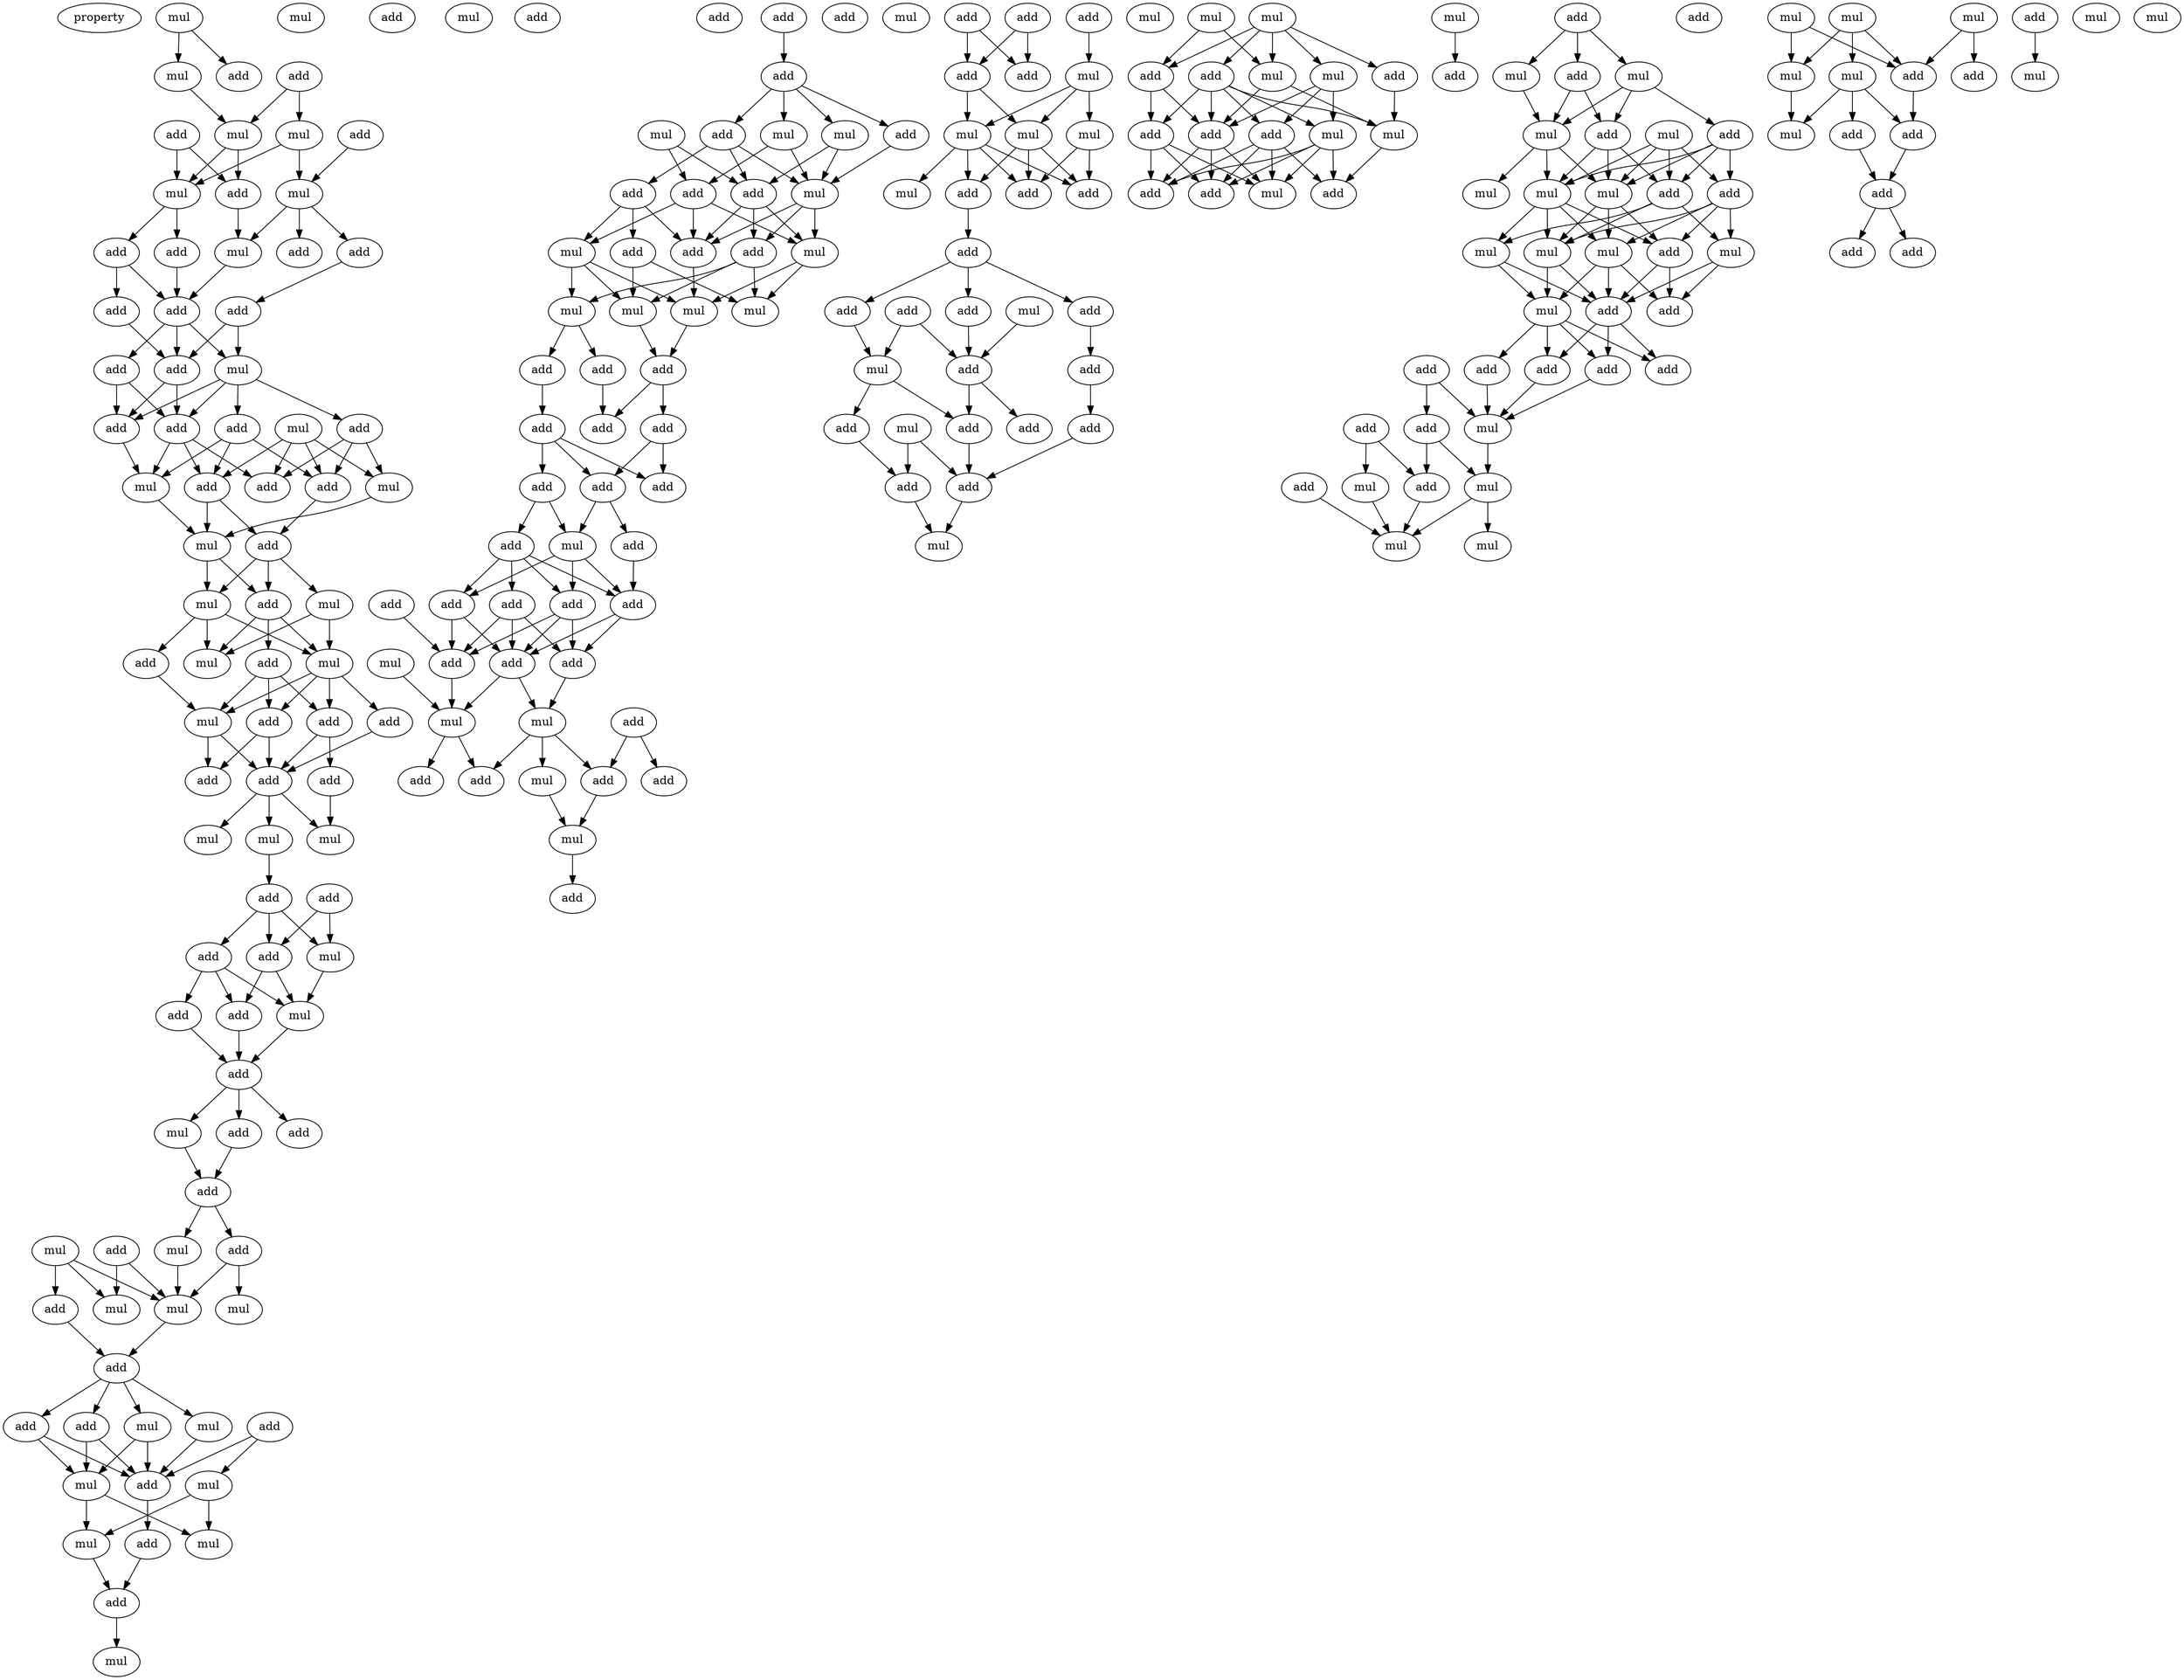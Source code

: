 digraph {
    node [fontcolor=black]
    property [mul=2,lf=2.0]
    0 [ label = mul ];
    1 [ label = add ];
    2 [ label = mul ];
    3 [ label = mul ];
    4 [ label = add ];
    5 [ label = add ];
    6 [ label = add ];
    7 [ label = mul ];
    8 [ label = mul ];
    9 [ label = mul ];
    10 [ label = add ];
    11 [ label = mul ];
    12 [ label = add ];
    13 [ label = add ];
    14 [ label = mul ];
    15 [ label = add ];
    16 [ label = add ];
    17 [ label = add ];
    18 [ label = add ];
    19 [ label = add ];
    20 [ label = add ];
    21 [ label = mul ];
    22 [ label = add ];
    23 [ label = add ];
    24 [ label = add ];
    25 [ label = add ];
    26 [ label = mul ];
    27 [ label = add ];
    28 [ label = add ];
    29 [ label = mul ];
    30 [ label = mul ];
    31 [ label = add ];
    32 [ label = add ];
    33 [ label = add ];
    34 [ label = mul ];
    35 [ label = add ];
    36 [ label = mul ];
    37 [ label = mul ];
    38 [ label = add ];
    39 [ label = mul ];
    40 [ label = mul ];
    41 [ label = add ];
    42 [ label = mul ];
    43 [ label = add ];
    44 [ label = add ];
    45 [ label = add ];
    46 [ label = add ];
    47 [ label = add ];
    48 [ label = add ];
    49 [ label = mul ];
    50 [ label = mul ];
    51 [ label = mul ];
    52 [ label = add ];
    53 [ label = add ];
    54 [ label = add ];
    55 [ label = mul ];
    56 [ label = add ];
    57 [ label = add ];
    58 [ label = add ];
    59 [ label = add ];
    60 [ label = mul ];
    61 [ label = add ];
    62 [ label = add ];
    63 [ label = mul ];
    64 [ label = mul ];
    65 [ label = add ];
    66 [ label = add ];
    67 [ label = mul ];
    68 [ label = mul ];
    69 [ label = add ];
    70 [ label = add ];
    71 [ label = mul ];
    72 [ label = add ];
    73 [ label = mul ];
    74 [ label = mul ];
    75 [ label = add ];
    76 [ label = add ];
    77 [ label = add ];
    78 [ label = add ];
    79 [ label = mul ];
    80 [ label = add ];
    81 [ label = mul ];
    82 [ label = mul ];
    83 [ label = mul ];
    84 [ label = add ];
    85 [ label = add ];
    86 [ label = add ];
    87 [ label = mul ];
    88 [ label = mul ];
    89 [ label = add ];
    90 [ label = mul ];
    91 [ label = add ];
    92 [ label = add ];
    93 [ label = add ];
    94 [ label = add ];
    95 [ label = mul ];
    96 [ label = mul ];
    97 [ label = mul ];
    98 [ label = add ];
    99 [ label = add ];
    100 [ label = mul ];
    101 [ label = add ];
    102 [ label = add ];
    103 [ label = add ];
    104 [ label = add ];
    105 [ label = mul ];
    106 [ label = mul ];
    107 [ label = add ];
    108 [ label = mul ];
    109 [ label = mul ];
    110 [ label = mul ];
    111 [ label = mul ];
    112 [ label = add ];
    113 [ label = add ];
    114 [ label = add ];
    115 [ label = add ];
    116 [ label = add ];
    117 [ label = add ];
    118 [ label = add ];
    119 [ label = add ];
    120 [ label = add ];
    121 [ label = mul ];
    122 [ label = add ];
    123 [ label = add ];
    124 [ label = add ];
    125 [ label = add ];
    126 [ label = add ];
    127 [ label = add ];
    128 [ label = add ];
    129 [ label = add ];
    130 [ label = add ];
    131 [ label = add ];
    132 [ label = mul ];
    133 [ label = mul ];
    134 [ label = add ];
    135 [ label = mul ];
    136 [ label = mul ];
    137 [ label = add ];
    138 [ label = add ];
    139 [ label = add ];
    140 [ label = add ];
    141 [ label = mul ];
    142 [ label = add ];
    143 [ label = mul ];
    144 [ label = add ];
    145 [ label = add ];
    146 [ label = add ];
    147 [ label = add ];
    148 [ label = add ];
    149 [ label = mul ];
    150 [ label = mul ];
    151 [ label = mul ];
    152 [ label = mul ];
    153 [ label = mul ];
    154 [ label = add ];
    155 [ label = mul ];
    156 [ label = add ];
    157 [ label = add ];
    158 [ label = add ];
    159 [ label = add ];
    160 [ label = add ];
    161 [ label = mul ];
    162 [ label = add ];
    163 [ label = add ];
    164 [ label = add ];
    165 [ label = mul ];
    166 [ label = add ];
    167 [ label = add ];
    168 [ label = add ];
    169 [ label = mul ];
    170 [ label = add ];
    171 [ label = add ];
    172 [ label = add ];
    173 [ label = add ];
    174 [ label = mul ];
    175 [ label = mul ];
    176 [ label = mul ];
    177 [ label = mul ];
    178 [ label = add ];
    179 [ label = mul ];
    180 [ label = add ];
    181 [ label = add ];
    182 [ label = mul ];
    183 [ label = add ];
    184 [ label = add ];
    185 [ label = add ];
    186 [ label = mul ];
    187 [ label = mul ];
    188 [ label = add ];
    189 [ label = add ];
    190 [ label = add ];
    191 [ label = mul ];
    192 [ label = add ];
    193 [ label = add ];
    194 [ label = add ];
    195 [ label = mul ];
    196 [ label = mul ];
    197 [ label = mul ];
    198 [ label = mul ];
    199 [ label = add ];
    200 [ label = add ];
    201 [ label = add ];
    202 [ label = mul ];
    203 [ label = mul ];
    204 [ label = add ];
    205 [ label = mul ];
    206 [ label = mul ];
    207 [ label = mul ];
    208 [ label = mul ];
    209 [ label = mul ];
    210 [ label = add ];
    211 [ label = add ];
    212 [ label = add ];
    213 [ label = mul ];
    214 [ label = add ];
    215 [ label = add ];
    216 [ label = add ];
    217 [ label = add ];
    218 [ label = add ];
    219 [ label = add ];
    220 [ label = add ];
    221 [ label = mul ];
    222 [ label = add ];
    223 [ label = add ];
    224 [ label = mul ];
    225 [ label = mul ];
    226 [ label = mul ];
    227 [ label = mul ];
    228 [ label = add ];
    229 [ label = mul ];
    230 [ label = mul ];
    231 [ label = mul ];
    232 [ label = add ];
    233 [ label = mul ];
    234 [ label = add ];
    235 [ label = mul ];
    236 [ label = add ];
    237 [ label = mul ];
    238 [ label = mul ];
    239 [ label = add ];
    240 [ label = add ];
    241 [ label = add ];
    242 [ label = add ];
    243 [ label = mul ];
    244 [ label = add ];
    245 [ label = mul ];
    0 -> 3 [ name = 0 ];
    0 -> 4 [ name = 1 ];
    1 -> 7 [ name = 2 ];
    1 -> 8 [ name = 3 ];
    3 -> 8 [ name = 4 ];
    5 -> 9 [ name = 5 ];
    5 -> 10 [ name = 6 ];
    6 -> 11 [ name = 7 ];
    7 -> 9 [ name = 8 ];
    7 -> 11 [ name = 9 ];
    8 -> 9 [ name = 10 ];
    8 -> 10 [ name = 11 ];
    9 -> 13 [ name = 12 ];
    9 -> 16 [ name = 13 ];
    10 -> 14 [ name = 14 ];
    11 -> 12 [ name = 15 ];
    11 -> 14 [ name = 16 ];
    11 -> 15 [ name = 17 ];
    13 -> 17 [ name = 18 ];
    13 -> 18 [ name = 19 ];
    14 -> 17 [ name = 20 ];
    15 -> 19 [ name = 21 ];
    16 -> 17 [ name = 22 ];
    17 -> 20 [ name = 23 ];
    17 -> 21 [ name = 24 ];
    17 -> 22 [ name = 25 ];
    18 -> 20 [ name = 26 ];
    19 -> 20 [ name = 27 ];
    19 -> 21 [ name = 28 ];
    20 -> 24 [ name = 29 ];
    20 -> 27 [ name = 30 ];
    21 -> 23 [ name = 31 ];
    21 -> 24 [ name = 32 ];
    21 -> 25 [ name = 33 ];
    21 -> 27 [ name = 34 ];
    22 -> 24 [ name = 35 ];
    22 -> 27 [ name = 36 ];
    23 -> 28 [ name = 37 ];
    23 -> 29 [ name = 38 ];
    23 -> 31 [ name = 39 ];
    24 -> 30 [ name = 40 ];
    24 -> 31 [ name = 41 ];
    24 -> 32 [ name = 42 ];
    25 -> 28 [ name = 43 ];
    25 -> 30 [ name = 44 ];
    25 -> 32 [ name = 45 ];
    26 -> 28 [ name = 46 ];
    26 -> 29 [ name = 47 ];
    26 -> 31 [ name = 48 ];
    26 -> 32 [ name = 49 ];
    27 -> 30 [ name = 50 ];
    28 -> 33 [ name = 51 ];
    29 -> 34 [ name = 52 ];
    30 -> 34 [ name = 53 ];
    32 -> 33 [ name = 54 ];
    32 -> 34 [ name = 55 ];
    33 -> 35 [ name = 56 ];
    33 -> 36 [ name = 57 ];
    33 -> 37 [ name = 58 ];
    34 -> 35 [ name = 59 ];
    34 -> 36 [ name = 60 ];
    35 -> 39 [ name = 61 ];
    35 -> 40 [ name = 62 ];
    35 -> 41 [ name = 63 ];
    36 -> 38 [ name = 64 ];
    36 -> 39 [ name = 65 ];
    36 -> 40 [ name = 66 ];
    37 -> 39 [ name = 67 ];
    37 -> 40 [ name = 68 ];
    38 -> 42 [ name = 69 ];
    39 -> 42 [ name = 70 ];
    39 -> 43 [ name = 71 ];
    39 -> 44 [ name = 72 ];
    39 -> 45 [ name = 73 ];
    41 -> 42 [ name = 74 ];
    41 -> 43 [ name = 75 ];
    41 -> 45 [ name = 76 ];
    42 -> 46 [ name = 77 ];
    42 -> 48 [ name = 78 ];
    43 -> 46 [ name = 79 ];
    43 -> 47 [ name = 80 ];
    44 -> 46 [ name = 81 ];
    45 -> 46 [ name = 82 ];
    45 -> 48 [ name = 83 ];
    46 -> 49 [ name = 84 ];
    46 -> 50 [ name = 85 ];
    46 -> 51 [ name = 86 ];
    47 -> 49 [ name = 87 ];
    51 -> 53 [ name = 88 ];
    52 -> 54 [ name = 89 ];
    52 -> 55 [ name = 90 ];
    53 -> 54 [ name = 91 ];
    53 -> 55 [ name = 92 ];
    53 -> 56 [ name = 93 ];
    54 -> 58 [ name = 94 ];
    54 -> 60 [ name = 95 ];
    55 -> 60 [ name = 96 ];
    56 -> 57 [ name = 97 ];
    56 -> 58 [ name = 98 ];
    56 -> 60 [ name = 99 ];
    57 -> 61 [ name = 100 ];
    58 -> 61 [ name = 101 ];
    60 -> 61 [ name = 102 ];
    61 -> 62 [ name = 103 ];
    61 -> 63 [ name = 104 ];
    61 -> 65 [ name = 105 ];
    62 -> 66 [ name = 106 ];
    63 -> 66 [ name = 107 ];
    66 -> 68 [ name = 108 ];
    66 -> 69 [ name = 109 ];
    67 -> 71 [ name = 110 ];
    67 -> 72 [ name = 111 ];
    67 -> 74 [ name = 112 ];
    68 -> 71 [ name = 113 ];
    69 -> 71 [ name = 114 ];
    69 -> 73 [ name = 115 ];
    70 -> 71 [ name = 116 ];
    70 -> 74 [ name = 117 ];
    71 -> 76 [ name = 118 ];
    72 -> 76 [ name = 119 ];
    76 -> 77 [ name = 120 ];
    76 -> 78 [ name = 121 ];
    76 -> 79 [ name = 122 ];
    76 -> 81 [ name = 123 ];
    77 -> 82 [ name = 124 ];
    77 -> 84 [ name = 125 ];
    78 -> 82 [ name = 126 ];
    78 -> 84 [ name = 127 ];
    79 -> 82 [ name = 128 ];
    79 -> 84 [ name = 129 ];
    80 -> 83 [ name = 130 ];
    80 -> 84 [ name = 131 ];
    81 -> 84 [ name = 132 ];
    82 -> 87 [ name = 133 ];
    82 -> 88 [ name = 134 ];
    83 -> 87 [ name = 135 ];
    83 -> 88 [ name = 136 ];
    84 -> 86 [ name = 137 ];
    86 -> 89 [ name = 138 ];
    87 -> 89 [ name = 139 ];
    89 -> 90 [ name = 140 ];
    91 -> 93 [ name = 141 ];
    93 -> 94 [ name = 142 ];
    93 -> 95 [ name = 143 ];
    93 -> 97 [ name = 144 ];
    93 -> 98 [ name = 145 ];
    94 -> 100 [ name = 146 ];
    95 -> 100 [ name = 147 ];
    95 -> 101 [ name = 148 ];
    96 -> 99 [ name = 149 ];
    96 -> 101 [ name = 150 ];
    97 -> 99 [ name = 151 ];
    97 -> 100 [ name = 152 ];
    98 -> 100 [ name = 153 ];
    98 -> 101 [ name = 154 ];
    98 -> 102 [ name = 155 ];
    99 -> 104 [ name = 156 ];
    99 -> 105 [ name = 157 ];
    99 -> 106 [ name = 158 ];
    100 -> 103 [ name = 159 ];
    100 -> 104 [ name = 160 ];
    100 -> 106 [ name = 161 ];
    101 -> 103 [ name = 162 ];
    101 -> 104 [ name = 163 ];
    101 -> 106 [ name = 164 ];
    102 -> 104 [ name = 165 ];
    102 -> 105 [ name = 166 ];
    102 -> 107 [ name = 167 ];
    103 -> 108 [ name = 168 ];
    103 -> 110 [ name = 169 ];
    103 -> 111 [ name = 170 ];
    104 -> 109 [ name = 171 ];
    105 -> 108 [ name = 172 ];
    105 -> 109 [ name = 173 ];
    105 -> 110 [ name = 174 ];
    106 -> 109 [ name = 175 ];
    106 -> 111 [ name = 176 ];
    107 -> 110 [ name = 177 ];
    107 -> 111 [ name = 178 ];
    108 -> 112 [ name = 179 ];
    108 -> 113 [ name = 180 ];
    109 -> 114 [ name = 181 ];
    110 -> 114 [ name = 182 ];
    112 -> 116 [ name = 183 ];
    113 -> 117 [ name = 184 ];
    114 -> 115 [ name = 185 ];
    114 -> 117 [ name = 186 ];
    115 -> 118 [ name = 187 ];
    115 -> 120 [ name = 188 ];
    116 -> 118 [ name = 189 ];
    116 -> 119 [ name = 190 ];
    116 -> 120 [ name = 191 ];
    118 -> 121 [ name = 192 ];
    118 -> 122 [ name = 193 ];
    119 -> 121 [ name = 194 ];
    119 -> 123 [ name = 195 ];
    121 -> 124 [ name = 196 ];
    121 -> 127 [ name = 197 ];
    121 -> 128 [ name = 198 ];
    122 -> 127 [ name = 199 ];
    123 -> 124 [ name = 200 ];
    123 -> 125 [ name = 201 ];
    123 -> 127 [ name = 202 ];
    123 -> 128 [ name = 203 ];
    124 -> 129 [ name = 204 ];
    124 -> 131 [ name = 205 ];
    125 -> 129 [ name = 206 ];
    125 -> 130 [ name = 207 ];
    125 -> 131 [ name = 208 ];
    126 -> 131 [ name = 209 ];
    127 -> 129 [ name = 210 ];
    127 -> 130 [ name = 211 ];
    128 -> 129 [ name = 212 ];
    128 -> 130 [ name = 213 ];
    128 -> 131 [ name = 214 ];
    129 -> 133 [ name = 215 ];
    129 -> 135 [ name = 216 ];
    130 -> 135 [ name = 217 ];
    131 -> 133 [ name = 218 ];
    132 -> 133 [ name = 219 ];
    133 -> 137 [ name = 220 ];
    133 -> 138 [ name = 221 ];
    134 -> 139 [ name = 222 ];
    134 -> 140 [ name = 223 ];
    135 -> 136 [ name = 224 ];
    135 -> 137 [ name = 225 ];
    135 -> 139 [ name = 226 ];
    136 -> 141 [ name = 227 ];
    139 -> 141 [ name = 228 ];
    141 -> 142 [ name = 229 ];
    144 -> 147 [ name = 230 ];
    144 -> 148 [ name = 231 ];
    145 -> 149 [ name = 232 ];
    146 -> 147 [ name = 233 ];
    146 -> 148 [ name = 234 ];
    147 -> 150 [ name = 235 ];
    147 -> 153 [ name = 236 ];
    149 -> 150 [ name = 237 ];
    149 -> 152 [ name = 238 ];
    149 -> 153 [ name = 239 ];
    150 -> 154 [ name = 240 ];
    150 -> 156 [ name = 241 ];
    150 -> 157 [ name = 242 ];
    152 -> 154 [ name = 243 ];
    152 -> 157 [ name = 244 ];
    153 -> 154 [ name = 245 ];
    153 -> 155 [ name = 246 ];
    153 -> 156 [ name = 247 ];
    153 -> 157 [ name = 248 ];
    156 -> 158 [ name = 249 ];
    158 -> 160 [ name = 250 ];
    158 -> 162 [ name = 251 ];
    158 -> 163 [ name = 252 ];
    159 -> 164 [ name = 253 ];
    159 -> 165 [ name = 254 ];
    160 -> 164 [ name = 255 ];
    161 -> 164 [ name = 256 ];
    162 -> 166 [ name = 257 ];
    163 -> 165 [ name = 258 ];
    164 -> 168 [ name = 259 ];
    164 -> 170 [ name = 260 ];
    165 -> 168 [ name = 261 ];
    165 -> 171 [ name = 262 ];
    166 -> 167 [ name = 263 ];
    167 -> 173 [ name = 264 ];
    168 -> 173 [ name = 265 ];
    169 -> 172 [ name = 266 ];
    169 -> 173 [ name = 267 ];
    171 -> 172 [ name = 268 ];
    172 -> 174 [ name = 269 ];
    173 -> 174 [ name = 270 ];
    175 -> 177 [ name = 271 ];
    175 -> 178 [ name = 272 ];
    175 -> 179 [ name = 273 ];
    175 -> 180 [ name = 274 ];
    175 -> 181 [ name = 275 ];
    176 -> 178 [ name = 276 ];
    176 -> 179 [ name = 277 ];
    177 -> 182 [ name = 278 ];
    177 -> 184 [ name = 279 ];
    177 -> 185 [ name = 280 ];
    178 -> 183 [ name = 281 ];
    178 -> 184 [ name = 282 ];
    179 -> 184 [ name = 283 ];
    179 -> 186 [ name = 284 ];
    180 -> 182 [ name = 285 ];
    180 -> 183 [ name = 286 ];
    180 -> 184 [ name = 287 ];
    180 -> 185 [ name = 288 ];
    180 -> 186 [ name = 289 ];
    181 -> 186 [ name = 290 ];
    182 -> 188 [ name = 291 ];
    182 -> 189 [ name = 292 ];
    182 -> 190 [ name = 293 ];
    182 -> 191 [ name = 294 ];
    183 -> 188 [ name = 295 ];
    183 -> 189 [ name = 296 ];
    183 -> 191 [ name = 297 ];
    184 -> 188 [ name = 298 ];
    184 -> 189 [ name = 299 ];
    184 -> 191 [ name = 300 ];
    185 -> 188 [ name = 301 ];
    185 -> 189 [ name = 302 ];
    185 -> 190 [ name = 303 ];
    185 -> 191 [ name = 304 ];
    186 -> 190 [ name = 305 ];
    187 -> 192 [ name = 306 ];
    193 -> 194 [ name = 307 ];
    193 -> 195 [ name = 308 ];
    193 -> 196 [ name = 309 ];
    194 -> 197 [ name = 310 ];
    194 -> 200 [ name = 311 ];
    195 -> 197 [ name = 312 ];
    195 -> 199 [ name = 313 ];
    195 -> 200 [ name = 314 ];
    196 -> 197 [ name = 315 ];
    197 -> 202 [ name = 316 ];
    197 -> 203 [ name = 317 ];
    197 -> 205 [ name = 318 ];
    198 -> 201 [ name = 319 ];
    198 -> 203 [ name = 320 ];
    198 -> 204 [ name = 321 ];
    198 -> 205 [ name = 322 ];
    199 -> 201 [ name = 323 ];
    199 -> 203 [ name = 324 ];
    199 -> 204 [ name = 325 ];
    199 -> 205 [ name = 326 ];
    200 -> 203 [ name = 327 ];
    200 -> 204 [ name = 328 ];
    200 -> 205 [ name = 329 ];
    201 -> 207 [ name = 330 ];
    201 -> 208 [ name = 331 ];
    201 -> 209 [ name = 332 ];
    201 -> 210 [ name = 333 ];
    203 -> 206 [ name = 334 ];
    203 -> 207 [ name = 335 ];
    203 -> 208 [ name = 336 ];
    203 -> 210 [ name = 337 ];
    204 -> 206 [ name = 338 ];
    204 -> 208 [ name = 339 ];
    204 -> 209 [ name = 340 ];
    205 -> 207 [ name = 341 ];
    205 -> 208 [ name = 342 ];
    205 -> 210 [ name = 343 ];
    206 -> 212 [ name = 344 ];
    206 -> 213 [ name = 345 ];
    207 -> 211 [ name = 346 ];
    207 -> 212 [ name = 347 ];
    207 -> 213 [ name = 348 ];
    208 -> 212 [ name = 349 ];
    208 -> 213 [ name = 350 ];
    209 -> 211 [ name = 351 ];
    209 -> 212 [ name = 352 ];
    210 -> 211 [ name = 353 ];
    210 -> 212 [ name = 354 ];
    212 -> 215 [ name = 355 ];
    212 -> 216 [ name = 356 ];
    212 -> 217 [ name = 357 ];
    213 -> 214 [ name = 358 ];
    213 -> 215 [ name = 359 ];
    213 -> 216 [ name = 360 ];
    213 -> 217 [ name = 361 ];
    214 -> 221 [ name = 362 ];
    215 -> 221 [ name = 363 ];
    217 -> 221 [ name = 364 ];
    218 -> 219 [ name = 365 ];
    218 -> 221 [ name = 366 ];
    219 -> 223 [ name = 367 ];
    219 -> 224 [ name = 368 ];
    220 -> 223 [ name = 369 ];
    220 -> 225 [ name = 370 ];
    221 -> 224 [ name = 371 ];
    222 -> 226 [ name = 372 ];
    223 -> 226 [ name = 373 ];
    224 -> 226 [ name = 374 ];
    224 -> 227 [ name = 375 ];
    225 -> 226 [ name = 376 ];
    229 -> 232 [ name = 377 ];
    229 -> 233 [ name = 378 ];
    229 -> 235 [ name = 379 ];
    230 -> 232 [ name = 380 ];
    230 -> 234 [ name = 381 ];
    231 -> 232 [ name = 382 ];
    231 -> 235 [ name = 383 ];
    232 -> 239 [ name = 384 ];
    233 -> 237 [ name = 385 ];
    233 -> 239 [ name = 386 ];
    233 -> 240 [ name = 387 ];
    235 -> 237 [ name = 388 ];
    236 -> 238 [ name = 389 ];
    239 -> 241 [ name = 390 ];
    240 -> 241 [ name = 391 ];
    241 -> 242 [ name = 392 ];
    241 -> 244 [ name = 393 ];
}
